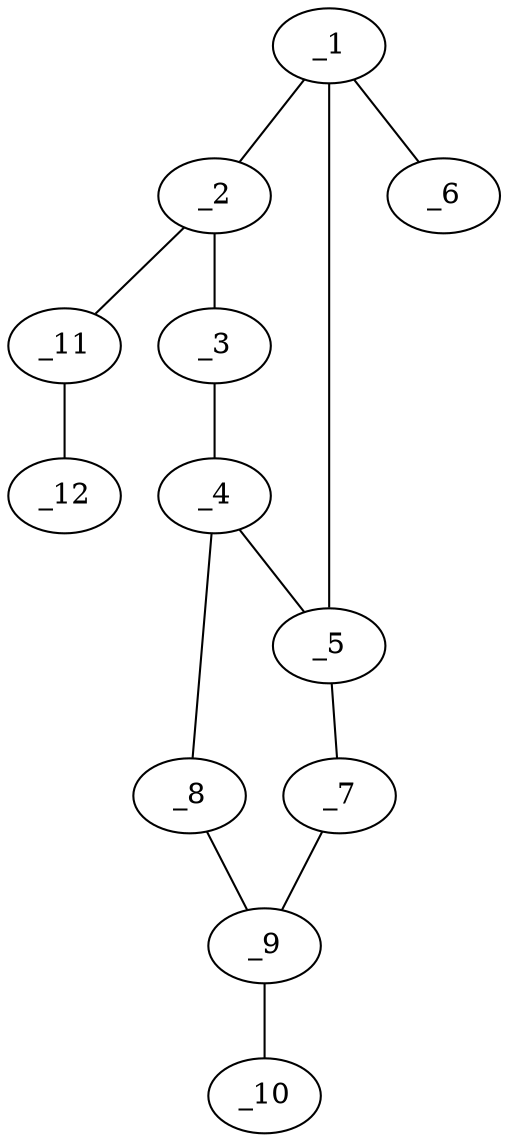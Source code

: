 graph molid650211 {
	_1	 [charge=0,
		chem=1,
		symbol="C  ",
		x="4.0878",
		y="0.362"];
	_2	 [charge=0,
		chem=1,
		symbol="C  ",
		x="3.5",
		y="-0.447"];
	_1 -- _2	 [valence=1];
	_5	 [charge=0,
		chem=1,
		symbol="C  ",
		x="5.0388",
		y="0.053"];
	_1 -- _5	 [valence=1];
	_6	 [charge=0,
		chem=2,
		symbol="O  ",
		x="3.7788",
		y="1.3131"];
	_1 -- _6	 [valence=1];
	_3	 [charge=0,
		chem=2,
		symbol="O  ",
		x="4.0878",
		y="-1.256"];
	_2 -- _3	 [valence=1];
	_11	 [charge=0,
		chem=1,
		symbol="C  ",
		x="2.5",
		y="-0.447"];
	_2 -- _11	 [valence=1];
	_4	 [charge=0,
		chem=1,
		symbol="C  ",
		x="5.0388",
		y="-0.947"];
	_3 -- _4	 [valence=1];
	_4 -- _5	 [valence=1];
	_8	 [charge=0,
		chem=4,
		symbol="N  ",
		x="5.9899",
		y="-1.256"];
	_4 -- _8	 [valence=1];
	_7	 [charge=0,
		chem=2,
		symbol="O  ",
		x="5.9899",
		y="0.362"];
	_5 -- _7	 [valence=1];
	_9	 [charge=0,
		chem=1,
		symbol="C  ",
		x="6.5777",
		y="-0.447"];
	_7 -- _9	 [valence=1];
	_8 -- _9	 [valence=1];
	_10	 [charge=0,
		chem=2,
		symbol="O  ",
		x="7.5777",
		y="-0.447"];
	_9 -- _10	 [valence=2];
	_12	 [charge=0,
		chem=2,
		symbol="O  ",
		x=2,
		y="-1.3131"];
	_11 -- _12	 [valence=1];
}
